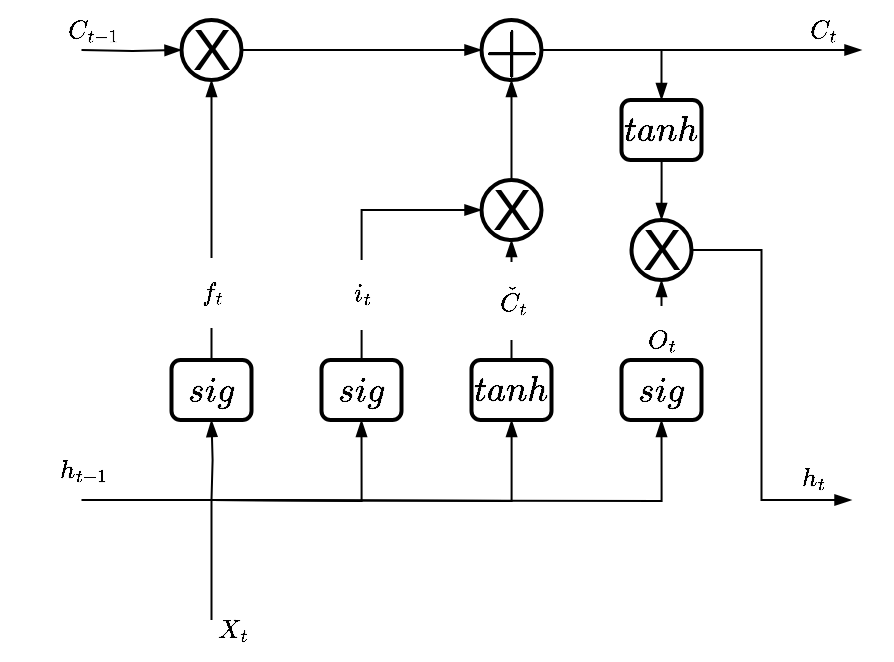 <mxfile version="21.1.2" type="device">
  <diagram name="第 1 页" id="JSPQLlcq4SjJC1j-1wsx">
    <mxGraphModel dx="2003" dy="674" grid="1" gridSize="10" guides="1" tooltips="1" connect="1" arrows="1" fold="1" page="1" pageScale="1" pageWidth="827" pageHeight="1169" math="1" shadow="0">
      <root>
        <mxCell id="0" />
        <mxCell id="1" parent="0" />
        <mxCell id="4DCwd37Fcm3aUwH3ETii-2" style="edgeStyle=none;shape=connector;rounded=0;orthogonalLoop=1;jettySize=auto;html=1;entryX=0;entryY=0.5;entryDx=0;entryDy=0;labelBackgroundColor=default;strokeColor=default;strokeWidth=1;fontFamily=Helvetica;fontSize=11;fontColor=default;endArrow=blockThin;endFill=1;" parent="1" source="4DCwd37Fcm3aUwH3ETii-3" target="4DCwd37Fcm3aUwH3ETii-5" edge="1">
          <mxGeometry relative="1" as="geometry" />
        </mxCell>
        <mxCell id="4DCwd37Fcm3aUwH3ETii-3" value="&lt;font style=&quot;font-size: 29px;&quot;&gt;X&lt;/font&gt;" style="ellipse;whiteSpace=wrap;html=1;aspect=fixed;fontFamily=Helvetica;fontSize=11;fontColor=default;strokeWidth=2;" parent="1" vertex="1">
          <mxGeometry x="-486.25" y="710" width="30" height="30" as="geometry" />
        </mxCell>
        <mxCell id="4DCwd37Fcm3aUwH3ETii-4" style="edgeStyle=orthogonalEdgeStyle;shape=connector;rounded=0;orthogonalLoop=1;jettySize=auto;html=1;labelBackgroundColor=default;strokeColor=default;strokeWidth=1;fontFamily=Helvetica;fontSize=11;fontColor=default;endArrow=blockThin;endFill=1;" parent="1" source="4DCwd37Fcm3aUwH3ETii-5" edge="1">
          <mxGeometry relative="1" as="geometry">
            <mxPoint x="-146.25" y="725" as="targetPoint" />
          </mxGeometry>
        </mxCell>
        <mxCell id="4DCwd37Fcm3aUwH3ETii-5" value="&lt;b&gt;&lt;font style=&quot;font-size: 30px;&quot;&gt;$$+$$&lt;/font&gt;&lt;/b&gt;" style="ellipse;whiteSpace=wrap;html=1;aspect=fixed;fontFamily=Helvetica;fontSize=11;fontColor=default;strokeWidth=2;" parent="1" vertex="1">
          <mxGeometry x="-336.25" y="710" width="30" height="30" as="geometry" />
        </mxCell>
        <mxCell id="4DCwd37Fcm3aUwH3ETii-6" style="edgeStyle=none;shape=connector;rounded=0;orthogonalLoop=1;jettySize=auto;html=1;entryX=0.5;entryY=1;entryDx=0;entryDy=0;labelBackgroundColor=default;strokeColor=default;strokeWidth=1;fontFamily=Helvetica;fontSize=11;fontColor=default;endArrow=blockThin;endFill=1;" parent="1" source="4DCwd37Fcm3aUwH3ETii-8" target="4DCwd37Fcm3aUwH3ETii-3" edge="1">
          <mxGeometry relative="1" as="geometry" />
        </mxCell>
        <mxCell id="4DCwd37Fcm3aUwH3ETii-7" value="$$f_t$$" style="edgeLabel;html=1;align=center;verticalAlign=middle;resizable=0;points=[];fontSize=11;fontFamily=Helvetica;fontColor=default;" parent="4DCwd37Fcm3aUwH3ETii-6" vertex="1" connectable="0">
          <mxGeometry x="-0.141" y="-1" relative="1" as="geometry">
            <mxPoint x="-1" y="26" as="offset" />
          </mxGeometry>
        </mxCell>
        <mxCell id="4DCwd37Fcm3aUwH3ETii-8" value="&lt;font style=&quot;font-size: 15px;&quot;&gt;$$sig$$&lt;/font&gt;" style="rounded=1;whiteSpace=wrap;html=1;fontFamily=Helvetica;fontSize=11;fontColor=default;strokeWidth=2;" parent="1" vertex="1">
          <mxGeometry x="-491.25" y="880" width="40" height="30" as="geometry" />
        </mxCell>
        <mxCell id="4DCwd37Fcm3aUwH3ETii-9" style="edgeStyle=orthogonalEdgeStyle;shape=connector;rounded=0;orthogonalLoop=1;jettySize=auto;html=1;labelBackgroundColor=default;strokeColor=default;strokeWidth=1;fontFamily=Helvetica;fontSize=11;fontColor=default;endArrow=blockThin;endFill=1;" parent="1" source="4DCwd37Fcm3aUwH3ETii-10" target="4DCwd37Fcm3aUwH3ETii-5" edge="1">
          <mxGeometry relative="1" as="geometry" />
        </mxCell>
        <mxCell id="4DCwd37Fcm3aUwH3ETii-10" value="&lt;font style=&quot;font-size: 29px;&quot;&gt;X&lt;/font&gt;" style="ellipse;whiteSpace=wrap;html=1;aspect=fixed;fontFamily=Helvetica;fontSize=11;fontColor=default;strokeWidth=2;" parent="1" vertex="1">
          <mxGeometry x="-336.25" y="790" width="30" height="30" as="geometry" />
        </mxCell>
        <mxCell id="4DCwd37Fcm3aUwH3ETii-11" style="edgeStyle=orthogonalEdgeStyle;shape=connector;rounded=0;orthogonalLoop=1;jettySize=auto;html=1;labelBackgroundColor=default;strokeColor=default;strokeWidth=1;fontFamily=Helvetica;fontSize=11;fontColor=default;endArrow=blockThin;endFill=1;" parent="1" source="4DCwd37Fcm3aUwH3ETii-13" target="4DCwd37Fcm3aUwH3ETii-10" edge="1">
          <mxGeometry relative="1" as="geometry">
            <Array as="points">
              <mxPoint x="-396.25" y="805" />
            </Array>
          </mxGeometry>
        </mxCell>
        <mxCell id="4DCwd37Fcm3aUwH3ETii-12" value="$$i_t$$" style="edgeLabel;html=1;align=center;verticalAlign=middle;resizable=0;points=[];fontSize=11;fontFamily=Helvetica;fontColor=default;" parent="4DCwd37Fcm3aUwH3ETii-11" vertex="1" connectable="0">
          <mxGeometry x="-0.35" y="1" relative="1" as="geometry">
            <mxPoint x="1" y="11" as="offset" />
          </mxGeometry>
        </mxCell>
        <mxCell id="4DCwd37Fcm3aUwH3ETii-13" value="&lt;font style=&quot;font-size: 15px;&quot;&gt;$$sig$$&lt;/font&gt;" style="rounded=1;whiteSpace=wrap;html=1;fontFamily=Helvetica;fontSize=11;fontColor=default;strokeWidth=2;" parent="1" vertex="1">
          <mxGeometry x="-416.25" y="880" width="40" height="30" as="geometry" />
        </mxCell>
        <mxCell id="4DCwd37Fcm3aUwH3ETii-14" style="edgeStyle=orthogonalEdgeStyle;shape=connector;rounded=0;orthogonalLoop=1;jettySize=auto;html=1;entryX=0.5;entryY=1;entryDx=0;entryDy=0;labelBackgroundColor=default;strokeColor=default;strokeWidth=1;fontFamily=Helvetica;fontSize=11;fontColor=default;endArrow=blockThin;endFill=1;" parent="1" source="4DCwd37Fcm3aUwH3ETii-16" target="4DCwd37Fcm3aUwH3ETii-10" edge="1">
          <mxGeometry relative="1" as="geometry" />
        </mxCell>
        <mxCell id="4DCwd37Fcm3aUwH3ETii-15" value="$$\check{C}_t&lt;br&gt;&lt;br&gt;$$" style="edgeLabel;html=1;align=center;verticalAlign=middle;resizable=0;points=[];fontSize=11;fontFamily=Helvetica;fontColor=default;" parent="4DCwd37Fcm3aUwH3ETii-14" vertex="1" connectable="0">
          <mxGeometry x="0.24" y="-1" relative="1" as="geometry">
            <mxPoint x="-1" y="7" as="offset" />
          </mxGeometry>
        </mxCell>
        <mxCell id="4DCwd37Fcm3aUwH3ETii-16" value="&lt;font style=&quot;font-size: 15px;&quot;&gt;$$tanh$$&lt;/font&gt;" style="rounded=1;whiteSpace=wrap;html=1;fontFamily=Helvetica;fontSize=11;fontColor=default;strokeWidth=2;" parent="1" vertex="1">
          <mxGeometry x="-341.25" y="880" width="40" height="30" as="geometry" />
        </mxCell>
        <mxCell id="4DCwd37Fcm3aUwH3ETii-17" style="edgeStyle=orthogonalEdgeStyle;shape=connector;rounded=0;orthogonalLoop=1;jettySize=auto;html=1;entryX=0.5;entryY=1;entryDx=0;entryDy=0;labelBackgroundColor=default;strokeColor=default;strokeWidth=1;fontFamily=Helvetica;fontSize=11;fontColor=default;endArrow=blockThin;endFill=1;" parent="1" source="4DCwd37Fcm3aUwH3ETii-20" target="4DCwd37Fcm3aUwH3ETii-23" edge="1">
          <mxGeometry relative="1" as="geometry" />
        </mxCell>
        <mxCell id="4DCwd37Fcm3aUwH3ETii-18" value="$$O_t$$" style="edgeLabel;html=1;align=center;verticalAlign=middle;resizable=0;points=[];fontSize=11;fontFamily=Helvetica;fontColor=default;" parent="4DCwd37Fcm3aUwH3ETii-17" vertex="1" connectable="0">
          <mxGeometry x="0.054" relative="1" as="geometry">
            <mxPoint y="11" as="offset" />
          </mxGeometry>
        </mxCell>
        <mxCell id="4DCwd37Fcm3aUwH3ETii-19" style="edgeStyle=orthogonalEdgeStyle;shape=connector;rounded=0;orthogonalLoop=1;jettySize=auto;html=1;entryX=0.6;entryY=0.567;entryDx=0;entryDy=0;entryPerimeter=0;labelBackgroundColor=default;strokeColor=default;strokeWidth=1;fontFamily=Helvetica;fontSize=11;fontColor=default;endArrow=blockThin;endFill=1;exitX=1;exitY=0.5;exitDx=0;exitDy=0;" parent="1" source="4DCwd37Fcm3aUwH3ETii-23" edge="1">
          <mxGeometry relative="1" as="geometry">
            <Array as="points">
              <mxPoint x="-196.25" y="825" />
              <mxPoint x="-196.25" y="950" />
            </Array>
            <mxPoint x="-151.25" y="950" as="targetPoint" />
          </mxGeometry>
        </mxCell>
        <mxCell id="4DCwd37Fcm3aUwH3ETii-20" value="&lt;font style=&quot;font-size: 15px;&quot;&gt;$$sig$$&lt;/font&gt;" style="rounded=1;whiteSpace=wrap;html=1;fontFamily=Helvetica;fontSize=11;fontColor=default;strokeWidth=2;" parent="1" vertex="1">
          <mxGeometry x="-266.25" y="880" width="40" height="30" as="geometry" />
        </mxCell>
        <mxCell id="4DCwd37Fcm3aUwH3ETii-21" style="edgeStyle=orthogonalEdgeStyle;shape=connector;rounded=0;orthogonalLoop=1;jettySize=auto;html=1;entryX=0.5;entryY=0;entryDx=0;entryDy=0;labelBackgroundColor=default;strokeColor=default;strokeWidth=1;fontFamily=Helvetica;fontSize=11;fontColor=default;endArrow=blockThin;endFill=1;" parent="1" source="4DCwd37Fcm3aUwH3ETii-22" target="4DCwd37Fcm3aUwH3ETii-23" edge="1">
          <mxGeometry relative="1" as="geometry" />
        </mxCell>
        <mxCell id="4DCwd37Fcm3aUwH3ETii-22" value="&lt;font style=&quot;font-size: 15px;&quot;&gt;$$tanh$$&lt;/font&gt;" style="rounded=1;whiteSpace=wrap;html=1;fontFamily=Helvetica;fontSize=11;fontColor=default;strokeWidth=2;" parent="1" vertex="1">
          <mxGeometry x="-266.25" y="750" width="40" height="30" as="geometry" />
        </mxCell>
        <mxCell id="4DCwd37Fcm3aUwH3ETii-23" value="&lt;font style=&quot;font-size: 29px;&quot;&gt;X&lt;/font&gt;" style="ellipse;whiteSpace=wrap;html=1;aspect=fixed;fontFamily=Helvetica;fontSize=11;fontColor=default;strokeWidth=2;" parent="1" vertex="1">
          <mxGeometry x="-261.25" y="810" width="30" height="30" as="geometry" />
        </mxCell>
        <mxCell id="4DCwd37Fcm3aUwH3ETii-24" style="edgeStyle=orthogonalEdgeStyle;shape=connector;rounded=0;orthogonalLoop=1;jettySize=auto;html=1;entryX=0.5;entryY=1;entryDx=0;entryDy=0;labelBackgroundColor=default;strokeColor=default;strokeWidth=1;fontFamily=Helvetica;fontSize=11;fontColor=default;endArrow=blockThin;endFill=1;" parent="1" target="4DCwd37Fcm3aUwH3ETii-20" edge="1">
          <mxGeometry relative="1" as="geometry">
            <mxPoint x="-471.25" y="950" as="sourcePoint" />
          </mxGeometry>
        </mxCell>
        <mxCell id="4DCwd37Fcm3aUwH3ETii-25" style="edgeStyle=orthogonalEdgeStyle;shape=connector;rounded=0;orthogonalLoop=1;jettySize=auto;html=1;labelBackgroundColor=default;strokeColor=default;strokeWidth=1;fontFamily=Helvetica;fontSize=11;fontColor=default;endArrow=blockThin;endFill=1;" parent="1" target="4DCwd37Fcm3aUwH3ETii-16" edge="1">
          <mxGeometry relative="1" as="geometry">
            <mxPoint x="-471.25" y="950" as="sourcePoint" />
          </mxGeometry>
        </mxCell>
        <mxCell id="4DCwd37Fcm3aUwH3ETii-26" style="edgeStyle=orthogonalEdgeStyle;shape=connector;rounded=0;orthogonalLoop=1;jettySize=auto;html=1;entryX=0.5;entryY=1;entryDx=0;entryDy=0;labelBackgroundColor=default;strokeColor=default;strokeWidth=1;fontFamily=Helvetica;fontSize=11;fontColor=default;endArrow=blockThin;endFill=1;" parent="1" target="4DCwd37Fcm3aUwH3ETii-13" edge="1">
          <mxGeometry relative="1" as="geometry">
            <mxPoint x="-471.25" y="950" as="sourcePoint" />
          </mxGeometry>
        </mxCell>
        <mxCell id="4DCwd37Fcm3aUwH3ETii-27" style="edgeStyle=orthogonalEdgeStyle;shape=connector;rounded=0;orthogonalLoop=1;jettySize=auto;html=1;entryX=0.5;entryY=1;entryDx=0;entryDy=0;labelBackgroundColor=default;strokeColor=default;strokeWidth=1;fontFamily=Helvetica;fontSize=11;fontColor=default;endArrow=blockThin;endFill=1;" parent="1" target="4DCwd37Fcm3aUwH3ETii-8" edge="1">
          <mxGeometry relative="1" as="geometry">
            <mxPoint x="-471.25" y="950" as="sourcePoint" />
          </mxGeometry>
        </mxCell>
        <mxCell id="4DCwd37Fcm3aUwH3ETii-29" style="edgeStyle=orthogonalEdgeStyle;shape=connector;rounded=0;orthogonalLoop=1;jettySize=auto;html=1;entryX=0.5;entryY=0;entryDx=0;entryDy=0;labelBackgroundColor=default;strokeColor=default;strokeWidth=1;fontFamily=Helvetica;fontSize=11;fontColor=default;endArrow=blockThin;endFill=1;" parent="1" target="4DCwd37Fcm3aUwH3ETii-22" edge="1">
          <mxGeometry relative="1" as="geometry">
            <mxPoint x="-246.25" y="725" as="sourcePoint" />
          </mxGeometry>
        </mxCell>
        <mxCell id="4DCwd37Fcm3aUwH3ETii-31" style="edgeStyle=orthogonalEdgeStyle;shape=connector;rounded=0;orthogonalLoop=1;jettySize=auto;html=1;entryX=0;entryY=0.5;entryDx=0;entryDy=0;labelBackgroundColor=default;strokeColor=default;strokeWidth=1;fontFamily=Helvetica;fontSize=11;fontColor=default;endArrow=blockThin;endFill=1;" parent="1" target="4DCwd37Fcm3aUwH3ETii-3" edge="1">
          <mxGeometry relative="1" as="geometry">
            <mxPoint x="-536.25" y="725.0" as="sourcePoint" />
          </mxGeometry>
        </mxCell>
        <mxCell id="4DCwd37Fcm3aUwH3ETii-33" style="edgeStyle=orthogonalEdgeStyle;shape=connector;rounded=0;orthogonalLoop=1;jettySize=auto;html=1;labelBackgroundColor=default;strokeColor=default;strokeWidth=1;fontFamily=Helvetica;fontSize=11;fontColor=default;endArrow=none;endFill=0;" parent="1" edge="1">
          <mxGeometry relative="1" as="geometry">
            <mxPoint x="-536.25" y="950" as="sourcePoint" />
            <mxPoint x="-471.25" y="950" as="targetPoint" />
          </mxGeometry>
        </mxCell>
        <mxCell id="4DCwd37Fcm3aUwH3ETii-35" style="edgeStyle=orthogonalEdgeStyle;shape=connector;rounded=0;orthogonalLoop=1;jettySize=auto;html=1;labelBackgroundColor=default;strokeColor=default;strokeWidth=1;fontFamily=Helvetica;fontSize=11;fontColor=default;endArrow=none;endFill=0;" parent="1" edge="1">
          <mxGeometry relative="1" as="geometry">
            <mxPoint x="-471.25" y="1010" as="sourcePoint" />
            <mxPoint x="-471.25" y="950" as="targetPoint" />
          </mxGeometry>
        </mxCell>
        <mxCell id="4DCwd37Fcm3aUwH3ETii-38" value="$$C_{t-1}$$" style="text;html=1;align=center;verticalAlign=middle;resizable=0;points=[];autosize=1;strokeColor=none;fillColor=none;fontSize=11;fontFamily=Helvetica;fontColor=default;" parent="1" vertex="1">
          <mxGeometry x="-571.25" y="700" width="80" height="30" as="geometry" />
        </mxCell>
        <mxCell id="4DCwd37Fcm3aUwH3ETii-39" value="$$h_{t-1}$$" style="text;html=1;align=center;verticalAlign=middle;resizable=0;points=[];autosize=1;strokeColor=none;fillColor=none;fontSize=11;fontFamily=Helvetica;fontColor=default;" parent="1" vertex="1">
          <mxGeometry x="-576.25" y="920" width="80" height="30" as="geometry" />
        </mxCell>
        <mxCell id="4DCwd37Fcm3aUwH3ETii-40" value="$$X_t$$" style="text;html=1;align=center;verticalAlign=middle;resizable=0;points=[];autosize=1;strokeColor=none;fillColor=none;fontSize=11;fontFamily=Helvetica;fontColor=default;" parent="1" vertex="1">
          <mxGeometry x="-491.25" y="1000" width="60" height="30" as="geometry" />
        </mxCell>
        <mxCell id="4DCwd37Fcm3aUwH3ETii-41" value="$$h_t$$" style="text;html=1;align=center;verticalAlign=middle;resizable=0;points=[];autosize=1;strokeColor=none;fillColor=none;fontSize=11;fontFamily=Helvetica;fontColor=default;" parent="1" vertex="1">
          <mxGeometry x="-201.25" y="924" width="60" height="30" as="geometry" />
        </mxCell>
        <mxCell id="4DCwd37Fcm3aUwH3ETii-42" value="$$C_t$$" style="text;html=1;align=center;verticalAlign=middle;resizable=0;points=[];autosize=1;strokeColor=none;fillColor=none;fontSize=11;fontFamily=Helvetica;fontColor=default;" parent="1" vertex="1">
          <mxGeometry x="-201.25" y="700" width="70" height="30" as="geometry" />
        </mxCell>
      </root>
    </mxGraphModel>
  </diagram>
</mxfile>

